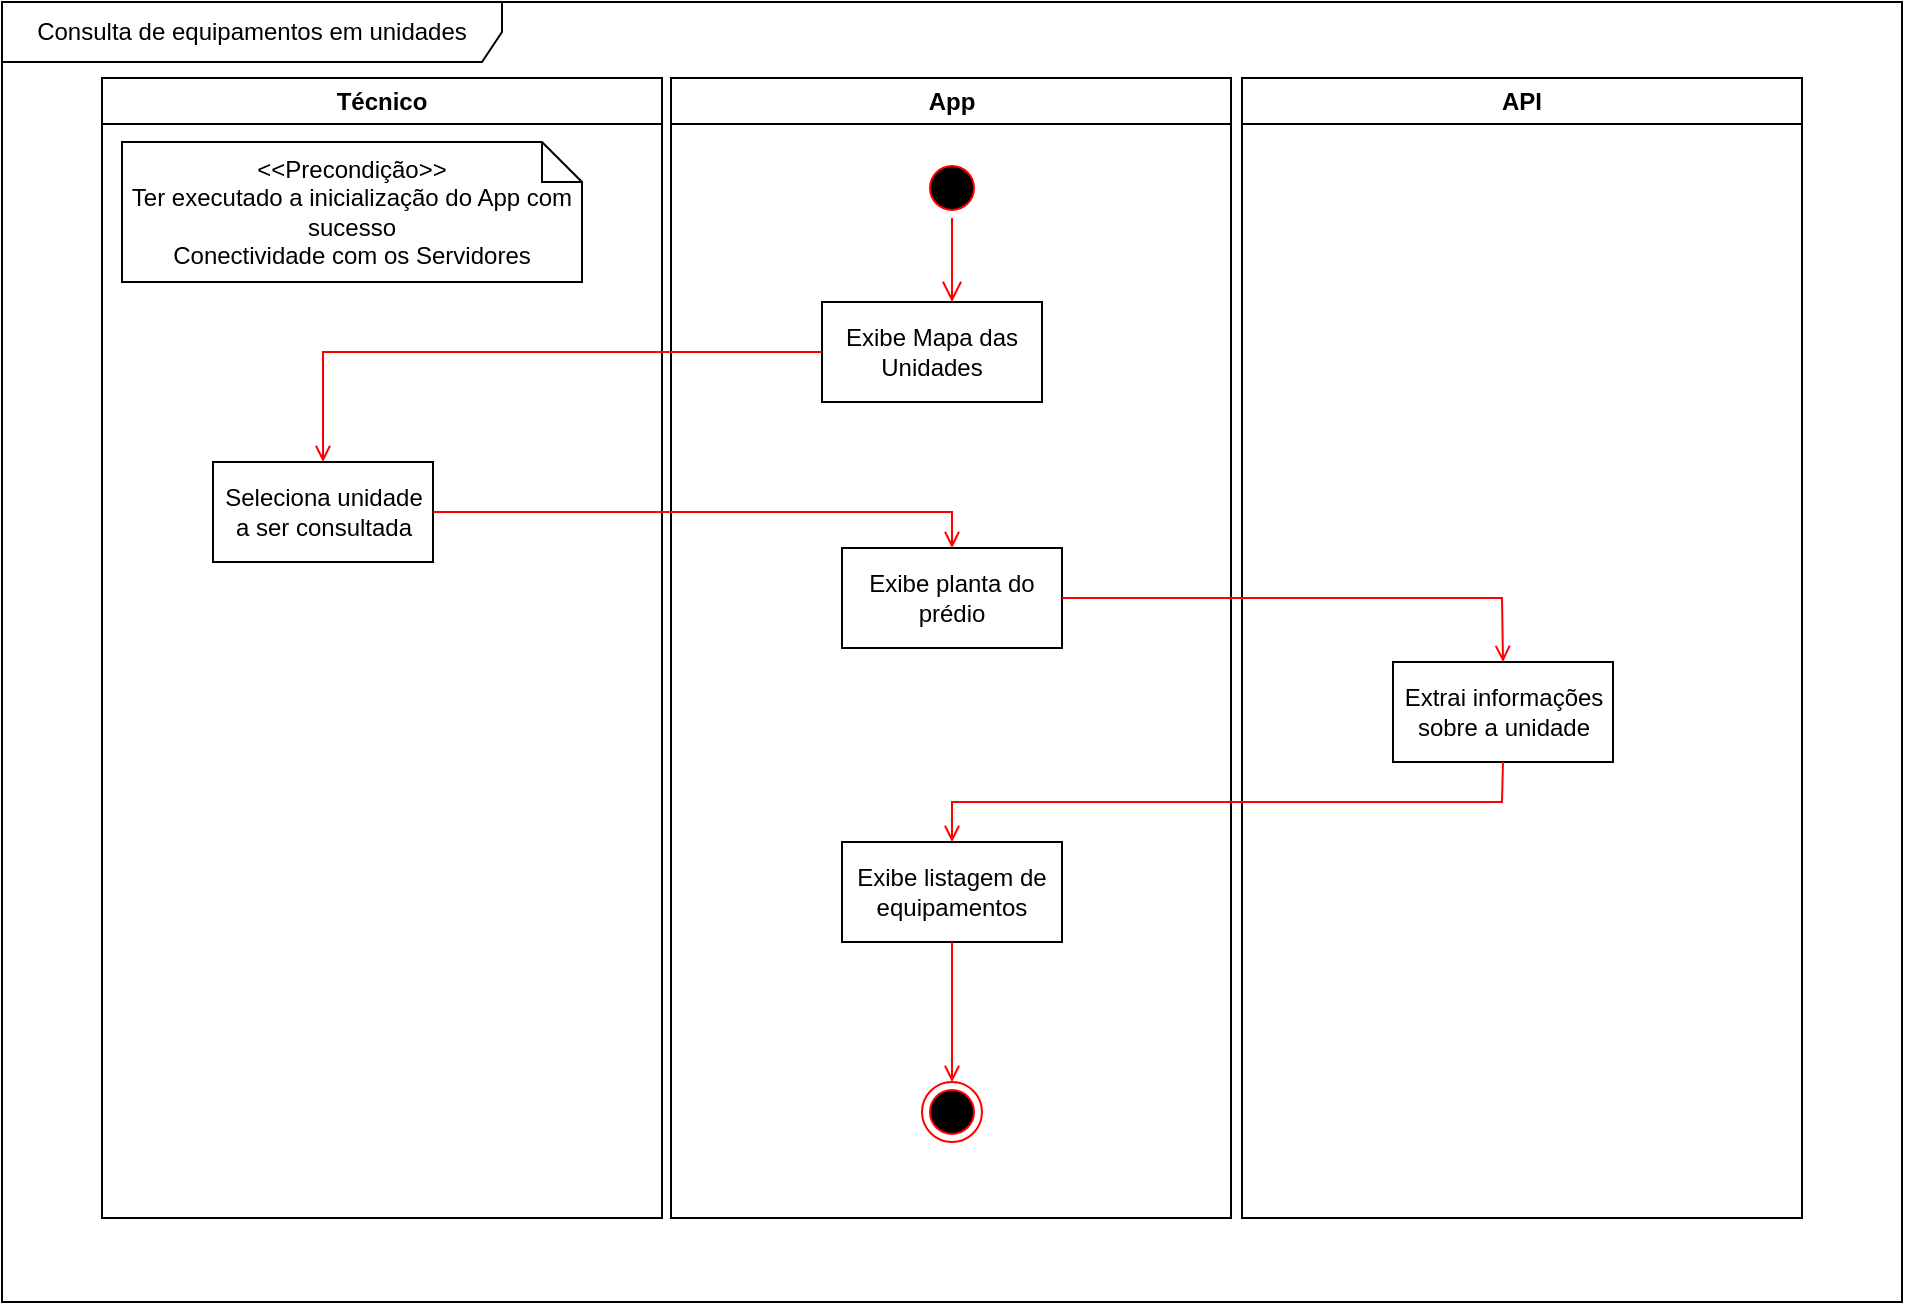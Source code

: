 <mxfile version="24.2.2" type="github">
  <diagram name="Page-1" id="e7e014a7-5840-1c2e-5031-d8a46d1fe8dd">
    <mxGraphModel dx="1380" dy="783" grid="1" gridSize="10" guides="1" tooltips="1" connect="1" arrows="1" fold="1" page="1" pageScale="1" pageWidth="1169" pageHeight="826" background="none" math="0" shadow="0">
      <root>
        <mxCell id="0" />
        <mxCell id="1" parent="0" />
        <mxCell id="c_FFXOvCavrH5ceKtot7-41" value="Técnico" style="swimlane;whiteSpace=wrap" vertex="1" parent="1">
          <mxGeometry x="160" y="128" width="280" height="570" as="geometry" />
        </mxCell>
        <mxCell id="c_FFXOvCavrH5ceKtot7-42" value="Seleciona unidade a ser consultada" style="whiteSpace=wrap;" vertex="1" parent="c_FFXOvCavrH5ceKtot7-41">
          <mxGeometry x="55.5" y="192" width="110" height="50" as="geometry" />
        </mxCell>
        <mxCell id="c_FFXOvCavrH5ceKtot7-43" value="App" style="swimlane;whiteSpace=wrap" vertex="1" parent="1">
          <mxGeometry x="444.5" y="128" width="280" height="570" as="geometry" />
        </mxCell>
        <mxCell id="c_FFXOvCavrH5ceKtot7-44" value="" style="ellipse;shape=startState;fillColor=#000000;strokeColor=#ff0000;" vertex="1" parent="c_FFXOvCavrH5ceKtot7-43">
          <mxGeometry x="125.5" y="40" width="30" height="30" as="geometry" />
        </mxCell>
        <mxCell id="c_FFXOvCavrH5ceKtot7-45" value="" style="edgeStyle=elbowEdgeStyle;elbow=horizontal;verticalAlign=bottom;endArrow=open;endSize=8;strokeColor=#FF0000;endFill=1;rounded=0" edge="1" parent="c_FFXOvCavrH5ceKtot7-43" source="c_FFXOvCavrH5ceKtot7-44" target="c_FFXOvCavrH5ceKtot7-46">
          <mxGeometry x="40" y="20" as="geometry">
            <mxPoint x="120.5" y="90" as="targetPoint" />
          </mxGeometry>
        </mxCell>
        <mxCell id="c_FFXOvCavrH5ceKtot7-46" value="Exibe Mapa das Unidades" style="whiteSpace=wrap;" vertex="1" parent="c_FFXOvCavrH5ceKtot7-43">
          <mxGeometry x="75.5" y="112" width="110" height="50" as="geometry" />
        </mxCell>
        <mxCell id="c_FFXOvCavrH5ceKtot7-47" value="Exibe planta do prédio" style="whiteSpace=wrap;" vertex="1" parent="c_FFXOvCavrH5ceKtot7-43">
          <mxGeometry x="85.5" y="235" width="110" height="50" as="geometry" />
        </mxCell>
        <mxCell id="c_FFXOvCavrH5ceKtot7-48" value="Exibe listagem de equipamentos" style="whiteSpace=wrap;" vertex="1" parent="c_FFXOvCavrH5ceKtot7-43">
          <mxGeometry x="85.5" y="382" width="110" height="50" as="geometry" />
        </mxCell>
        <mxCell id="c_FFXOvCavrH5ceKtot7-49" value="API" style="swimlane;whiteSpace=wrap" vertex="1" parent="1">
          <mxGeometry x="730" y="128" width="280" height="570" as="geometry" />
        </mxCell>
        <mxCell id="c_FFXOvCavrH5ceKtot7-50" value="Extrai informações sobre a unidade" style="whiteSpace=wrap;" vertex="1" parent="c_FFXOvCavrH5ceKtot7-49">
          <mxGeometry x="75.5" y="292" width="110" height="50" as="geometry" />
        </mxCell>
        <mxCell id="c_FFXOvCavrH5ceKtot7-51" value="" style="edgeStyle=elbowEdgeStyle;elbow=horizontal;strokeColor=#FF0000;endArrow=open;endFill=1;rounded=0;exitX=0;exitY=0.5;exitDx=0;exitDy=0;entryX=0.5;entryY=0;entryDx=0;entryDy=0;" edge="1" parent="1" source="c_FFXOvCavrH5ceKtot7-46" target="c_FFXOvCavrH5ceKtot7-42">
          <mxGeometry width="100" height="100" relative="1" as="geometry">
            <mxPoint x="515" y="190" as="sourcePoint" />
            <mxPoint x="270" y="300" as="targetPoint" />
            <Array as="points">
              <mxPoint x="270.5" y="280" />
            </Array>
          </mxGeometry>
        </mxCell>
        <mxCell id="c_FFXOvCavrH5ceKtot7-52" value="" style="endArrow=open;strokeColor=#FF0000;endFill=1;rounded=0;exitX=1;exitY=0.5;exitDx=0;exitDy=0;entryX=0.5;entryY=0;entryDx=0;entryDy=0;" edge="1" parent="1" source="c_FFXOvCavrH5ceKtot7-42" target="c_FFXOvCavrH5ceKtot7-47">
          <mxGeometry relative="1" as="geometry">
            <mxPoint x="480" y="355" as="targetPoint" />
            <Array as="points">
              <mxPoint x="585" y="345" />
            </Array>
          </mxGeometry>
        </mxCell>
        <mxCell id="c_FFXOvCavrH5ceKtot7-53" value="" style="endArrow=open;strokeColor=#FF0000;endFill=1;rounded=0;exitX=1;exitY=0.5;exitDx=0;exitDy=0;entryX=0.5;entryY=0;entryDx=0;entryDy=0;" edge="1" parent="1" source="c_FFXOvCavrH5ceKtot7-47" target="c_FFXOvCavrH5ceKtot7-50">
          <mxGeometry relative="1" as="geometry">
            <mxPoint x="660" y="370" as="sourcePoint" />
            <mxPoint x="919" y="395" as="targetPoint" />
            <Array as="points">
              <mxPoint x="860" y="388" />
            </Array>
          </mxGeometry>
        </mxCell>
        <mxCell id="c_FFXOvCavrH5ceKtot7-54" value="" style="endArrow=open;strokeColor=#FF0000;endFill=1;rounded=0;exitX=0.5;exitY=1;exitDx=0;exitDy=0;entryX=0.5;entryY=0;entryDx=0;entryDy=0;" edge="1" parent="1" source="c_FFXOvCavrH5ceKtot7-50" target="c_FFXOvCavrH5ceKtot7-48">
          <mxGeometry relative="1" as="geometry">
            <mxPoint x="660" y="497" as="sourcePoint" />
            <mxPoint x="620" y="470" as="targetPoint" />
            <Array as="points">
              <mxPoint x="860" y="490" />
              <mxPoint x="585" y="490" />
            </Array>
          </mxGeometry>
        </mxCell>
        <mxCell id="c_FFXOvCavrH5ceKtot7-55" value="Consulta de equipamentos em unidades" style="shape=umlFrame;whiteSpace=wrap;html=1;pointerEvents=0;width=250;height=30;" vertex="1" parent="1">
          <mxGeometry x="110" y="90" width="950" height="650" as="geometry" />
        </mxCell>
        <mxCell id="c_FFXOvCavrH5ceKtot7-56" value="" style="ellipse;html=1;shape=endState;fillColor=#000000;strokeColor=#ff0000;" vertex="1" parent="1">
          <mxGeometry x="570" y="630" width="30" height="30" as="geometry" />
        </mxCell>
        <mxCell id="c_FFXOvCavrH5ceKtot7-57" value="" style="endArrow=open;strokeColor=#FF0000;endFill=1;rounded=0;exitX=0.5;exitY=1;exitDx=0;exitDy=0;entryX=0.5;entryY=0;entryDx=0;entryDy=0;" edge="1" parent="1" source="c_FFXOvCavrH5ceKtot7-48" target="c_FFXOvCavrH5ceKtot7-56">
          <mxGeometry relative="1" as="geometry">
            <mxPoint x="906" y="560" as="sourcePoint" />
            <mxPoint x="630" y="600" as="targetPoint" />
            <Array as="points" />
          </mxGeometry>
        </mxCell>
        <mxCell id="c_FFXOvCavrH5ceKtot7-58" value="&amp;lt;&amp;lt;Precondição&amp;gt;&amp;gt;&lt;div&gt;Ter executado a inicialização do App com sucesso&lt;/div&gt;&lt;div&gt;Conectividade com os Servidores&lt;/div&gt;" style="shape=note;size=20;whiteSpace=wrap;html=1;" vertex="1" parent="1">
          <mxGeometry x="170" y="160" width="230" height="70" as="geometry" />
        </mxCell>
      </root>
    </mxGraphModel>
  </diagram>
</mxfile>
